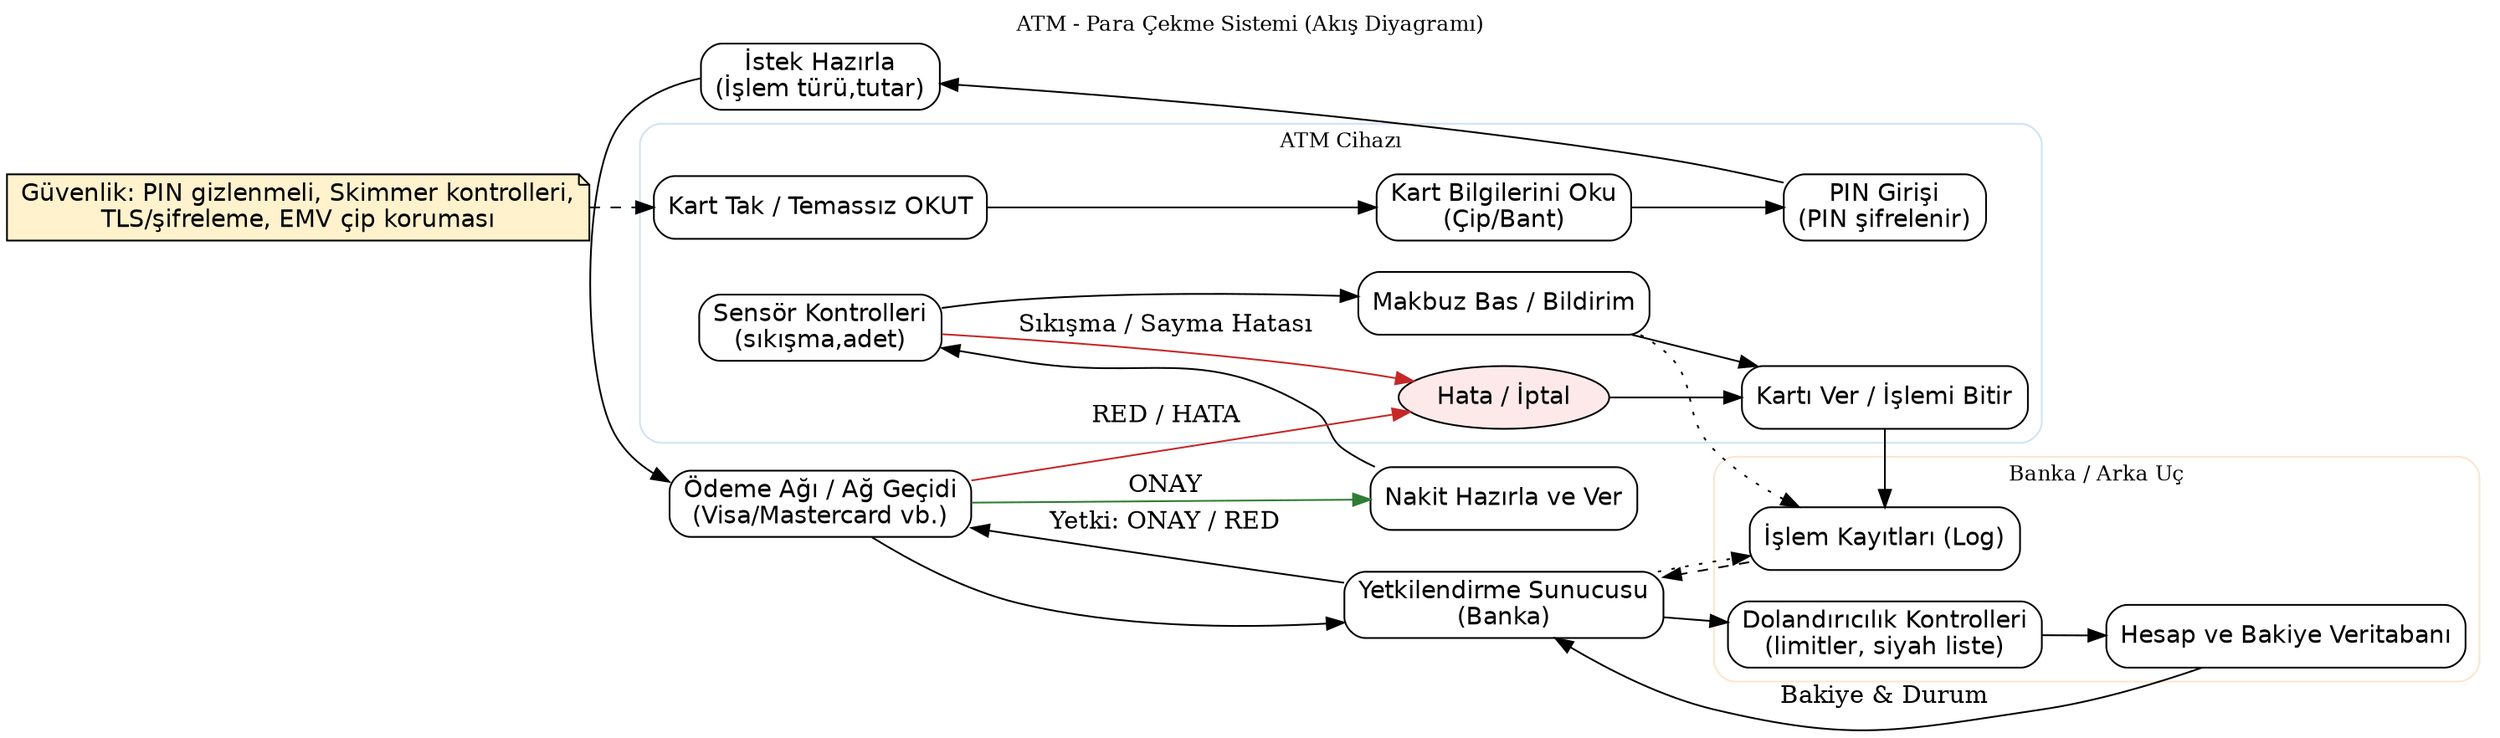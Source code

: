 digraph ATM_ParaCekme {
  rankdir=LR;
  graph [fontsize=12 labelloc="t" label="ATM - Para Çekme Sistemi (Akış Diyagramı)"];
  node [shape=box style="rounded,filled" fillcolor="#FFFFFF" fontname="Helvetica"];

  /* Kümeler (clusters) */
  subgraph cluster_atm {
    label="ATM Cihazı";
    style=rounded;
    color="#cfe2f3";
    card_insertion [label="Kart Tak / Temassız OKUT"];
    read_card [label="Kart Bilgilerini Oku\n(Çip/Bant)"];
    pin_entry [label="PIN Girişi\n(PIN şifrelenir)"];
    request_build [label="İstek Hazırla\n(İşlem türü,tutar)"];
    dispense [label="Nakit Hazırla ve Ver"];
    receipt [label="Makbuz Bas / Bildirim"];
    sensors [label="Sensör Kontrolleri\n(sıkışma,adet)"];
    eject_card [label="Kartı Ver / İşlemi Bitir"];
    atm_error [label="Hata / İptal", shape=ellipse, fillcolor="#fde9e9"];
  }

  subgraph cluster_network {
    label="Ağ / Ödeme Ağı";
    style=rounded;
    color="#d9ead3";
    gateway [label="Ödeme Ağı / Ağ Geçidi\n(Visa/Mastercard vb.)"];
  }

  subgraph cluster_bank {
    label="Banka / Arka Uç";
    style=rounded;
    color="#fce5cd";
    auth_server [label="Yetkilendirme Sunucusu\n(Banka)"];
    fraud_check [label="Dolandırıcılık Kontrolleri\n(limitler, siyah liste)"];
    account_db [label="Hesap ve Bakiye Veritabanı"];
    txn_log [label="İşlem Kayıtları (Log)"];
  }

  /* Akış */
  card_insertion -> read_card -> pin_entry -> request_build -> gateway;
  gateway -> auth_server;
  auth_server -> fraud_check;
  fraud_check -> account_db;
  account_db -> auth_server [label="Bakiye & Durum"];
  auth_server -> gateway [label="Yetki: ONAY / RED"];

  /* Onay akışı */
  gateway -> dispense [label="ONAY", color="#2e7d32"];
  dispense -> sensors -> receipt -> eject_card -> txn_log;
  txn_log -> auth_server [style=dashed];

  /* Red / Hata akışı */
  gateway -> atm_error [label="RED / HATA", color="#c62828"];
  atm_error -> eject_card;

  /* Zaman aşımı / mekanik hata */
  sensors -> atm_error [label="Sıkışma / Sayma Hatası", color="#c62828"];

  /* Geri bildirim / kullanıcıya gösterim */
  receipt -> txn_log [style=dotted];
  auth_server -> txn_log [style=dotted];

  /* Görsel düzenlemeler */
  { rank=same; gateway; request_build; }
  { rank=same; dispense; auth_server; }

  /* Ek açıklama düğümü (opsiyonel) */
  notes [shape=note label="Güvenlik: PIN gizlenmeli, Skimmer kontrolleri,\nTLS/şifreleme, EMV çip koruması" fillcolor="#fff2cc"];
  notes -> card_insertion [style=dashed];
}

